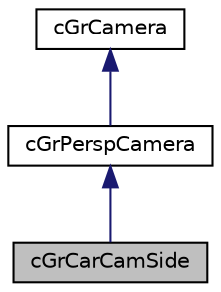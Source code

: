 digraph "cGrCarCamSide"
{
  edge [fontname="Helvetica",fontsize="10",labelfontname="Helvetica",labelfontsize="10"];
  node [fontname="Helvetica",fontsize="10",shape=record];
  Node1 [label="cGrCarCamSide",height=0.2,width=0.4,color="black", fillcolor="grey75", style="filled", fontcolor="black"];
  Node2 -> Node1 [dir="back",color="midnightblue",fontsize="10",style="solid",fontname="Helvetica"];
  Node2 [label="cGrPerspCamera",height=0.2,width=0.4,color="black", fillcolor="white", style="filled",URL="$classc_gr_persp_camera.html"];
  Node3 -> Node2 [dir="back",color="midnightblue",fontsize="10",style="solid",fontname="Helvetica"];
  Node3 [label="cGrCamera",height=0.2,width=0.4,color="black", fillcolor="white", style="filled",URL="$classc_gr_camera.html"];
}
